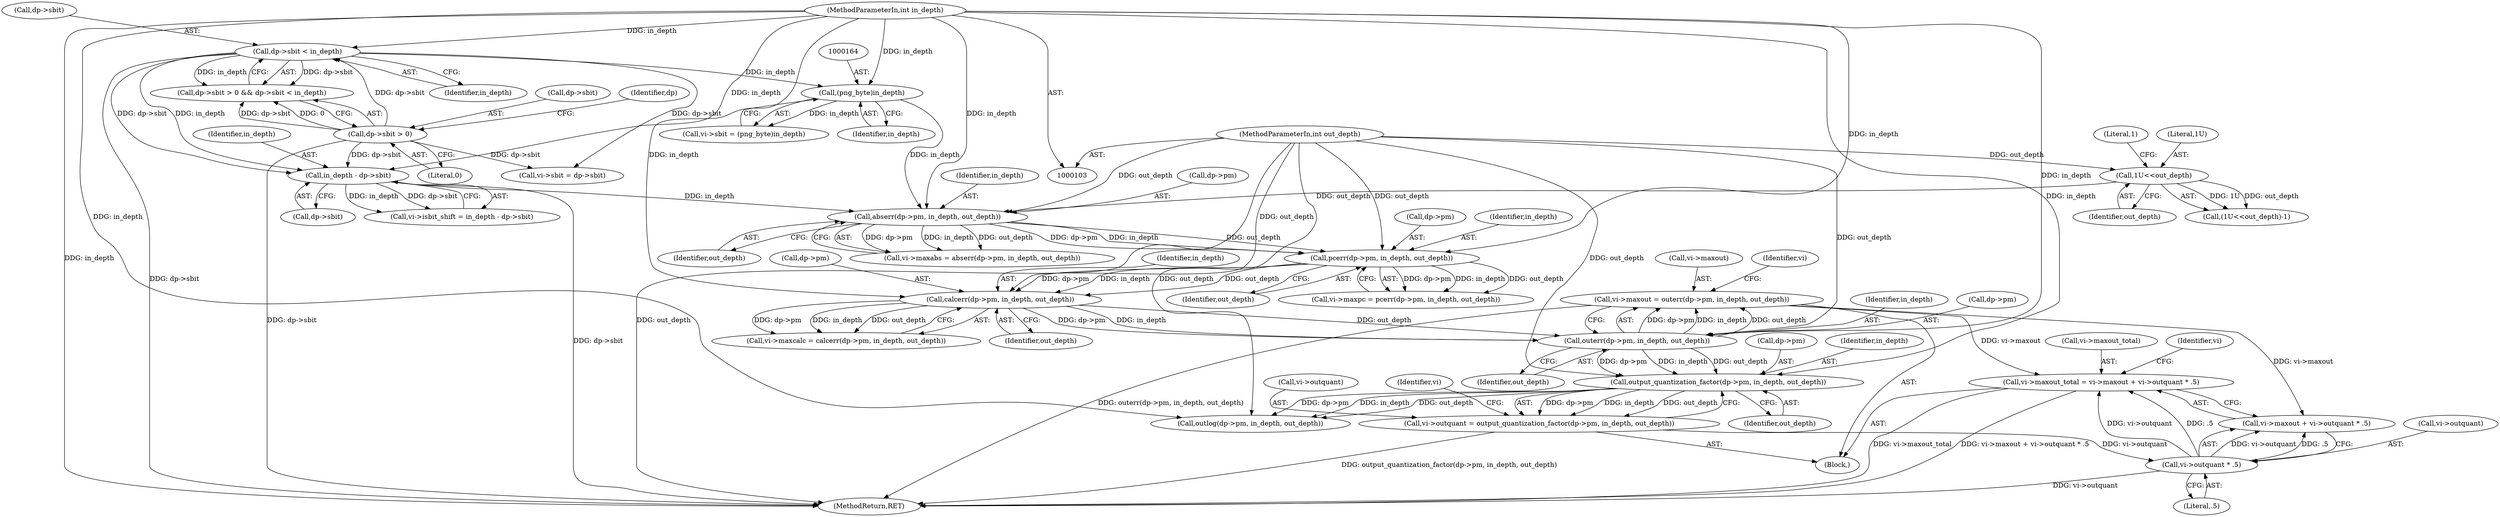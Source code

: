 digraph "0_Android_9d4853418ab2f754c2b63e091c29c5529b8b86ca_92@integer" {
"1000279" [label="(Call,vi->maxout_total = vi->maxout + vi->outquant * .5)"];
"1000259" [label="(Call,vi->maxout = outerr(dp->pm, in_depth, out_depth))"];
"1000263" [label="(Call,outerr(dp->pm, in_depth, out_depth))"];
"1000253" [label="(Call,calcerr(dp->pm, in_depth, out_depth))"];
"1000243" [label="(Call,pcerr(dp->pm, in_depth, out_depth))"];
"1000233" [label="(Call,abserr(dp->pm, in_depth, out_depth))"];
"1000152" [label="(Call,in_depth - dp->sbit)"];
"1000135" [label="(Call,dp->sbit < in_depth)"];
"1000130" [label="(Call,dp->sbit > 0)"];
"1000107" [label="(MethodParameterIn,int in_depth)"];
"1000163" [label="(Call,(png_byte)in_depth)"];
"1000114" [label="(Call,1U<<out_depth)"];
"1000108" [label="(MethodParameterIn,int out_depth)"];
"1000287" [label="(Call,vi->outquant * .5)"];
"1000269" [label="(Call,vi->outquant = output_quantization_factor(dp->pm, in_depth, out_depth))"];
"1000273" [label="(Call,output_quantization_factor(dp->pm, in_depth, out_depth))"];
"1000154" [label="(Call,dp->sbit)"];
"1000268" [label="(Identifier,out_depth)"];
"1000135" [label="(Call,dp->sbit < in_depth)"];
"1000287" [label="(Call,vi->outquant * .5)"];
"1000260" [label="(Call,vi->maxout)"];
"1000148" [label="(Call,vi->isbit_shift = in_depth - dp->sbit)"];
"1000269" [label="(Call,vi->outquant = output_quantization_factor(dp->pm, in_depth, out_depth))"];
"1000254" [label="(Call,dp->pm)"];
"1000274" [label="(Call,dp->pm)"];
"1000280" [label="(Call,vi->maxout_total)"];
"1000234" [label="(Call,dp->pm)"];
"1000117" [label="(Literal,1)"];
"1000229" [label="(Call,vi->maxabs = abserr(dp->pm, in_depth, out_depth))"];
"1000249" [label="(Call,vi->maxcalc = calcerr(dp->pm, in_depth, out_depth))"];
"1000253" [label="(Call,calcerr(dp->pm, in_depth, out_depth))"];
"1000109" [label="(Block,)"];
"1000163" [label="(Call,(png_byte)in_depth)"];
"1000278" [label="(Identifier,out_depth)"];
"1000296" [label="(Call,outlog(dp->pm, in_depth, out_depth))"];
"1000294" [label="(Identifier,vi)"];
"1000271" [label="(Identifier,vi)"];
"1000139" [label="(Identifier,in_depth)"];
"1000113" [label="(Call,(1U<<out_depth)-1)"];
"1000108" [label="(MethodParameterIn,int out_depth)"];
"1000233" [label="(Call,abserr(dp->pm, in_depth, out_depth))"];
"1000270" [label="(Call,vi->outquant)"];
"1000237" [label="(Identifier,in_depth)"];
"1000152" [label="(Call,in_depth - dp->sbit)"];
"1000159" [label="(Call,vi->sbit = (png_byte)in_depth)"];
"1000277" [label="(Identifier,in_depth)"];
"1000239" [label="(Call,vi->maxpc = pcerr(dp->pm, in_depth, out_depth))"];
"1000259" [label="(Call,vi->maxout = outerr(dp->pm, in_depth, out_depth))"];
"1000257" [label="(Identifier,in_depth)"];
"1000267" [label="(Identifier,in_depth)"];
"1000244" [label="(Call,dp->pm)"];
"1000243" [label="(Call,pcerr(dp->pm, in_depth, out_depth))"];
"1000131" [label="(Call,dp->sbit)"];
"1000288" [label="(Call,vi->outquant)"];
"1000153" [label="(Identifier,in_depth)"];
"1000281" [label="(Identifier,vi)"];
"1000107" [label="(MethodParameterIn,int in_depth)"];
"1000248" [label="(Identifier,out_depth)"];
"1000116" [label="(Identifier,out_depth)"];
"1000264" [label="(Call,dp->pm)"];
"1000137" [label="(Identifier,dp)"];
"1000258" [label="(Identifier,out_depth)"];
"1000238" [label="(Identifier,out_depth)"];
"1000165" [label="(Identifier,in_depth)"];
"1000115" [label="(Literal,1U)"];
"1000291" [label="(Literal,.5)"];
"1000141" [label="(Call,vi->sbit = dp->sbit)"];
"1000114" [label="(Call,1U<<out_depth)"];
"1000273" [label="(Call,output_quantization_factor(dp->pm, in_depth, out_depth))"];
"1000247" [label="(Identifier,in_depth)"];
"1000283" [label="(Call,vi->maxout + vi->outquant * .5)"];
"1000263" [label="(Call,outerr(dp->pm, in_depth, out_depth))"];
"1000130" [label="(Call,dp->sbit > 0)"];
"1000136" [label="(Call,dp->sbit)"];
"1000129" [label="(Call,dp->sbit > 0 && dp->sbit < in_depth)"];
"1000279" [label="(Call,vi->maxout_total = vi->maxout + vi->outquant * .5)"];
"1000134" [label="(Literal,0)"];
"1000502" [label="(MethodReturn,RET)"];
"1000279" -> "1000109"  [label="AST: "];
"1000279" -> "1000283"  [label="CFG: "];
"1000280" -> "1000279"  [label="AST: "];
"1000283" -> "1000279"  [label="AST: "];
"1000294" -> "1000279"  [label="CFG: "];
"1000279" -> "1000502"  [label="DDG: vi->maxout_total"];
"1000279" -> "1000502"  [label="DDG: vi->maxout + vi->outquant * .5"];
"1000259" -> "1000279"  [label="DDG: vi->maxout"];
"1000287" -> "1000279"  [label="DDG: vi->outquant"];
"1000287" -> "1000279"  [label="DDG: .5"];
"1000259" -> "1000109"  [label="AST: "];
"1000259" -> "1000263"  [label="CFG: "];
"1000260" -> "1000259"  [label="AST: "];
"1000263" -> "1000259"  [label="AST: "];
"1000271" -> "1000259"  [label="CFG: "];
"1000259" -> "1000502"  [label="DDG: outerr(dp->pm, in_depth, out_depth)"];
"1000263" -> "1000259"  [label="DDG: dp->pm"];
"1000263" -> "1000259"  [label="DDG: in_depth"];
"1000263" -> "1000259"  [label="DDG: out_depth"];
"1000259" -> "1000283"  [label="DDG: vi->maxout"];
"1000263" -> "1000268"  [label="CFG: "];
"1000264" -> "1000263"  [label="AST: "];
"1000267" -> "1000263"  [label="AST: "];
"1000268" -> "1000263"  [label="AST: "];
"1000253" -> "1000263"  [label="DDG: dp->pm"];
"1000253" -> "1000263"  [label="DDG: in_depth"];
"1000253" -> "1000263"  [label="DDG: out_depth"];
"1000107" -> "1000263"  [label="DDG: in_depth"];
"1000108" -> "1000263"  [label="DDG: out_depth"];
"1000263" -> "1000273"  [label="DDG: dp->pm"];
"1000263" -> "1000273"  [label="DDG: in_depth"];
"1000263" -> "1000273"  [label="DDG: out_depth"];
"1000253" -> "1000249"  [label="AST: "];
"1000253" -> "1000258"  [label="CFG: "];
"1000254" -> "1000253"  [label="AST: "];
"1000257" -> "1000253"  [label="AST: "];
"1000258" -> "1000253"  [label="AST: "];
"1000249" -> "1000253"  [label="CFG: "];
"1000253" -> "1000249"  [label="DDG: dp->pm"];
"1000253" -> "1000249"  [label="DDG: in_depth"];
"1000253" -> "1000249"  [label="DDG: out_depth"];
"1000243" -> "1000253"  [label="DDG: dp->pm"];
"1000243" -> "1000253"  [label="DDG: in_depth"];
"1000243" -> "1000253"  [label="DDG: out_depth"];
"1000107" -> "1000253"  [label="DDG: in_depth"];
"1000108" -> "1000253"  [label="DDG: out_depth"];
"1000243" -> "1000239"  [label="AST: "];
"1000243" -> "1000248"  [label="CFG: "];
"1000244" -> "1000243"  [label="AST: "];
"1000247" -> "1000243"  [label="AST: "];
"1000248" -> "1000243"  [label="AST: "];
"1000239" -> "1000243"  [label="CFG: "];
"1000243" -> "1000239"  [label="DDG: dp->pm"];
"1000243" -> "1000239"  [label="DDG: in_depth"];
"1000243" -> "1000239"  [label="DDG: out_depth"];
"1000233" -> "1000243"  [label="DDG: dp->pm"];
"1000233" -> "1000243"  [label="DDG: in_depth"];
"1000233" -> "1000243"  [label="DDG: out_depth"];
"1000107" -> "1000243"  [label="DDG: in_depth"];
"1000108" -> "1000243"  [label="DDG: out_depth"];
"1000233" -> "1000229"  [label="AST: "];
"1000233" -> "1000238"  [label="CFG: "];
"1000234" -> "1000233"  [label="AST: "];
"1000237" -> "1000233"  [label="AST: "];
"1000238" -> "1000233"  [label="AST: "];
"1000229" -> "1000233"  [label="CFG: "];
"1000233" -> "1000229"  [label="DDG: dp->pm"];
"1000233" -> "1000229"  [label="DDG: in_depth"];
"1000233" -> "1000229"  [label="DDG: out_depth"];
"1000152" -> "1000233"  [label="DDG: in_depth"];
"1000163" -> "1000233"  [label="DDG: in_depth"];
"1000107" -> "1000233"  [label="DDG: in_depth"];
"1000114" -> "1000233"  [label="DDG: out_depth"];
"1000108" -> "1000233"  [label="DDG: out_depth"];
"1000152" -> "1000148"  [label="AST: "];
"1000152" -> "1000154"  [label="CFG: "];
"1000153" -> "1000152"  [label="AST: "];
"1000154" -> "1000152"  [label="AST: "];
"1000148" -> "1000152"  [label="CFG: "];
"1000152" -> "1000502"  [label="DDG: dp->sbit"];
"1000152" -> "1000148"  [label="DDG: in_depth"];
"1000152" -> "1000148"  [label="DDG: dp->sbit"];
"1000135" -> "1000152"  [label="DDG: in_depth"];
"1000135" -> "1000152"  [label="DDG: dp->sbit"];
"1000107" -> "1000152"  [label="DDG: in_depth"];
"1000130" -> "1000152"  [label="DDG: dp->sbit"];
"1000135" -> "1000129"  [label="AST: "];
"1000135" -> "1000139"  [label="CFG: "];
"1000136" -> "1000135"  [label="AST: "];
"1000139" -> "1000135"  [label="AST: "];
"1000129" -> "1000135"  [label="CFG: "];
"1000135" -> "1000502"  [label="DDG: dp->sbit"];
"1000135" -> "1000129"  [label="DDG: dp->sbit"];
"1000135" -> "1000129"  [label="DDG: in_depth"];
"1000130" -> "1000135"  [label="DDG: dp->sbit"];
"1000107" -> "1000135"  [label="DDG: in_depth"];
"1000135" -> "1000141"  [label="DDG: dp->sbit"];
"1000135" -> "1000163"  [label="DDG: in_depth"];
"1000130" -> "1000129"  [label="AST: "];
"1000130" -> "1000134"  [label="CFG: "];
"1000131" -> "1000130"  [label="AST: "];
"1000134" -> "1000130"  [label="AST: "];
"1000137" -> "1000130"  [label="CFG: "];
"1000129" -> "1000130"  [label="CFG: "];
"1000130" -> "1000502"  [label="DDG: dp->sbit"];
"1000130" -> "1000129"  [label="DDG: dp->sbit"];
"1000130" -> "1000129"  [label="DDG: 0"];
"1000130" -> "1000141"  [label="DDG: dp->sbit"];
"1000107" -> "1000103"  [label="AST: "];
"1000107" -> "1000502"  [label="DDG: in_depth"];
"1000107" -> "1000163"  [label="DDG: in_depth"];
"1000107" -> "1000273"  [label="DDG: in_depth"];
"1000107" -> "1000296"  [label="DDG: in_depth"];
"1000163" -> "1000159"  [label="AST: "];
"1000163" -> "1000165"  [label="CFG: "];
"1000164" -> "1000163"  [label="AST: "];
"1000165" -> "1000163"  [label="AST: "];
"1000159" -> "1000163"  [label="CFG: "];
"1000163" -> "1000159"  [label="DDG: in_depth"];
"1000114" -> "1000113"  [label="AST: "];
"1000114" -> "1000116"  [label="CFG: "];
"1000115" -> "1000114"  [label="AST: "];
"1000116" -> "1000114"  [label="AST: "];
"1000117" -> "1000114"  [label="CFG: "];
"1000114" -> "1000113"  [label="DDG: 1U"];
"1000114" -> "1000113"  [label="DDG: out_depth"];
"1000108" -> "1000114"  [label="DDG: out_depth"];
"1000108" -> "1000103"  [label="AST: "];
"1000108" -> "1000502"  [label="DDG: out_depth"];
"1000108" -> "1000273"  [label="DDG: out_depth"];
"1000108" -> "1000296"  [label="DDG: out_depth"];
"1000287" -> "1000283"  [label="AST: "];
"1000287" -> "1000291"  [label="CFG: "];
"1000288" -> "1000287"  [label="AST: "];
"1000291" -> "1000287"  [label="AST: "];
"1000283" -> "1000287"  [label="CFG: "];
"1000287" -> "1000502"  [label="DDG: vi->outquant"];
"1000287" -> "1000283"  [label="DDG: vi->outquant"];
"1000287" -> "1000283"  [label="DDG: .5"];
"1000269" -> "1000287"  [label="DDG: vi->outquant"];
"1000269" -> "1000109"  [label="AST: "];
"1000269" -> "1000273"  [label="CFG: "];
"1000270" -> "1000269"  [label="AST: "];
"1000273" -> "1000269"  [label="AST: "];
"1000281" -> "1000269"  [label="CFG: "];
"1000269" -> "1000502"  [label="DDG: output_quantization_factor(dp->pm, in_depth, out_depth)"];
"1000273" -> "1000269"  [label="DDG: dp->pm"];
"1000273" -> "1000269"  [label="DDG: in_depth"];
"1000273" -> "1000269"  [label="DDG: out_depth"];
"1000273" -> "1000278"  [label="CFG: "];
"1000274" -> "1000273"  [label="AST: "];
"1000277" -> "1000273"  [label="AST: "];
"1000278" -> "1000273"  [label="AST: "];
"1000273" -> "1000296"  [label="DDG: dp->pm"];
"1000273" -> "1000296"  [label="DDG: in_depth"];
"1000273" -> "1000296"  [label="DDG: out_depth"];
}
